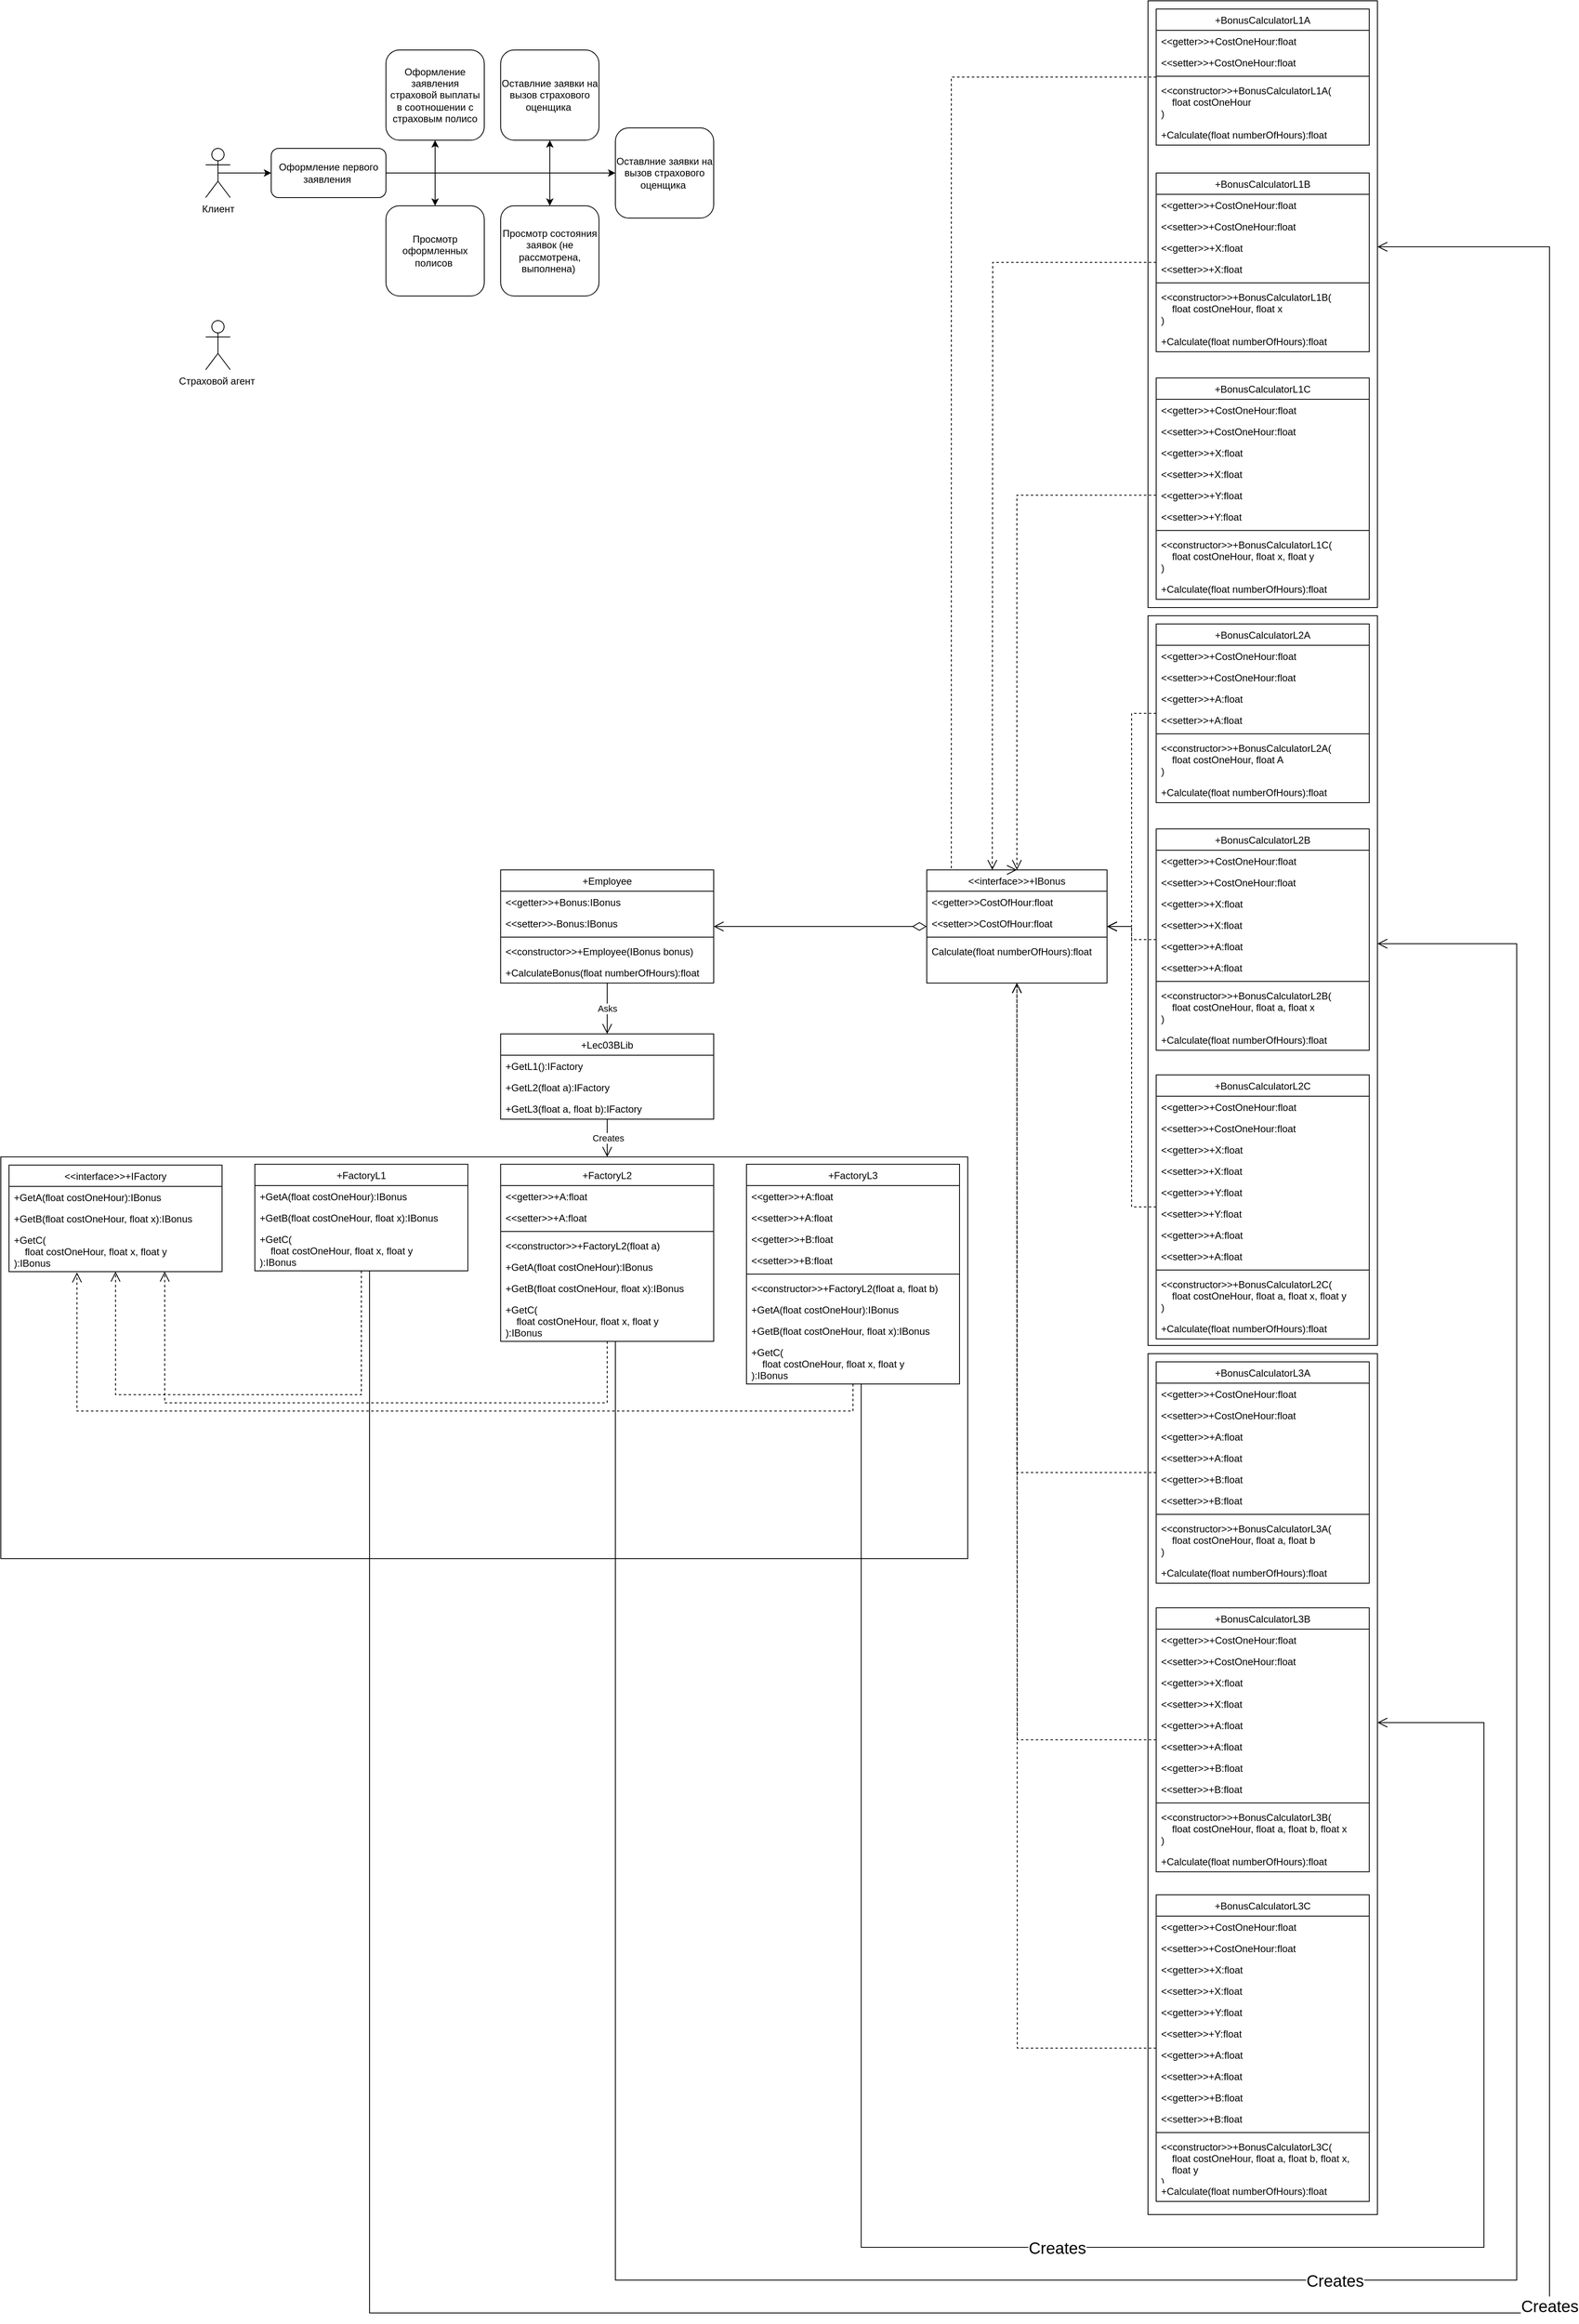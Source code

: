 <mxfile version="21.2.9" type="github">
  <diagram id="C5RBs43oDa-KdzZeNtuy" name="Page-1">
    <mxGraphModel dx="1740" dy="1747" grid="1" gridSize="10" guides="1" tooltips="1" connect="1" arrows="1" fold="1" page="1" pageScale="1" pageWidth="827" pageHeight="1169" math="0" shadow="0">
      <root>
        <mxCell id="WIyWlLk6GJQsqaUBKTNV-0" />
        <mxCell id="WIyWlLk6GJQsqaUBKTNV-1" parent="WIyWlLk6GJQsqaUBKTNV-0" />
        <mxCell id="58sUyQHdsFB_GVgr4Ro2-136" value="Asks" style="edgeStyle=orthogonalEdgeStyle;rounded=0;orthogonalLoop=1;jettySize=auto;html=1;entryX=0.5;entryY=0;entryDx=0;entryDy=0;endArrow=open;endFill=0;endSize=10;" parent="WIyWlLk6GJQsqaUBKTNV-1" source="zkfFHV4jXpPFQw0GAbJ--0" target="58sUyQHdsFB_GVgr4Ro2-128" edge="1">
          <mxGeometry relative="1" as="geometry" />
        </mxCell>
        <mxCell id="zkfFHV4jXpPFQw0GAbJ--0" value="+Employee" style="swimlane;fontStyle=0;align=center;verticalAlign=top;childLayout=stackLayout;horizontal=1;startSize=26;horizontalStack=0;resizeParent=1;resizeLast=0;collapsible=1;marginBottom=0;rounded=0;shadow=0;strokeWidth=1;" parent="WIyWlLk6GJQsqaUBKTNV-1" vertex="1">
          <mxGeometry x="-160" y="40" width="260" height="138" as="geometry">
            <mxRectangle x="230" y="140" width="160" height="26" as="alternateBounds" />
          </mxGeometry>
        </mxCell>
        <mxCell id="zkfFHV4jXpPFQw0GAbJ--1" value="&lt;&lt;getter&gt;&gt;+Bonus:IBonus" style="text;align=left;verticalAlign=top;spacingLeft=4;spacingRight=4;overflow=hidden;rotatable=0;points=[[0,0.5],[1,0.5]];portConstraint=eastwest;" parent="zkfFHV4jXpPFQw0GAbJ--0" vertex="1">
          <mxGeometry y="26" width="260" height="26" as="geometry" />
        </mxCell>
        <mxCell id="zkfFHV4jXpPFQw0GAbJ--2" value="&lt;&lt;setter&gt;&gt;-Bonus:IBonus" style="text;align=left;verticalAlign=top;spacingLeft=4;spacingRight=4;overflow=hidden;rotatable=0;points=[[0,0.5],[1,0.5]];portConstraint=eastwest;rounded=0;shadow=0;html=0;" parent="zkfFHV4jXpPFQw0GAbJ--0" vertex="1">
          <mxGeometry y="52" width="260" height="26" as="geometry" />
        </mxCell>
        <mxCell id="zkfFHV4jXpPFQw0GAbJ--4" value="" style="line;html=1;strokeWidth=1;align=left;verticalAlign=middle;spacingTop=-1;spacingLeft=3;spacingRight=3;rotatable=0;labelPosition=right;points=[];portConstraint=eastwest;" parent="zkfFHV4jXpPFQw0GAbJ--0" vertex="1">
          <mxGeometry y="78" width="260" height="8" as="geometry" />
        </mxCell>
        <mxCell id="zkfFHV4jXpPFQw0GAbJ--5" value="&lt;&lt;constructor&gt;&gt;+Employee(IBonus bonus)" style="text;align=left;verticalAlign=top;spacingLeft=4;spacingRight=4;overflow=hidden;rotatable=0;points=[[0,0.5],[1,0.5]];portConstraint=eastwest;" parent="zkfFHV4jXpPFQw0GAbJ--0" vertex="1">
          <mxGeometry y="86" width="260" height="26" as="geometry" />
        </mxCell>
        <mxCell id="58sUyQHdsFB_GVgr4Ro2-1" value="+CalculateBonus(float numberOfHours):float" style="text;align=left;verticalAlign=top;spacingLeft=4;spacingRight=4;overflow=hidden;rotatable=0;points=[[0,0.5],[1,0.5]];portConstraint=eastwest;" parent="zkfFHV4jXpPFQw0GAbJ--0" vertex="1">
          <mxGeometry y="112" width="260" height="26" as="geometry" />
        </mxCell>
        <mxCell id="58sUyQHdsFB_GVgr4Ro2-8" style="edgeStyle=orthogonalEdgeStyle;rounded=0;orthogonalLoop=1;jettySize=auto;html=1;endArrow=open;endFill=0;endSize=10;startArrow=diamondThin;startFill=0;startSize=15;" parent="WIyWlLk6GJQsqaUBKTNV-1" source="58sUyQHdsFB_GVgr4Ro2-2" target="zkfFHV4jXpPFQw0GAbJ--0" edge="1">
          <mxGeometry relative="1" as="geometry" />
        </mxCell>
        <mxCell id="58sUyQHdsFB_GVgr4Ro2-2" value="&lt;&lt;interface&gt;&gt;+IBonus" style="swimlane;fontStyle=0;align=center;verticalAlign=top;childLayout=stackLayout;horizontal=1;startSize=26;horizontalStack=0;resizeParent=1;resizeLast=0;collapsible=1;marginBottom=0;rounded=0;shadow=0;strokeWidth=1;" parent="WIyWlLk6GJQsqaUBKTNV-1" vertex="1">
          <mxGeometry x="360" y="40" width="220" height="138" as="geometry">
            <mxRectangle x="230" y="140" width="160" height="26" as="alternateBounds" />
          </mxGeometry>
        </mxCell>
        <mxCell id="58sUyQHdsFB_GVgr4Ro2-3" value="&lt;&lt;getter&gt;&gt;CostOfHour:float" style="text;align=left;verticalAlign=top;spacingLeft=4;spacingRight=4;overflow=hidden;rotatable=0;points=[[0,0.5],[1,0.5]];portConstraint=eastwest;" parent="58sUyQHdsFB_GVgr4Ro2-2" vertex="1">
          <mxGeometry y="26" width="220" height="26" as="geometry" />
        </mxCell>
        <mxCell id="58sUyQHdsFB_GVgr4Ro2-4" value="&lt;&lt;setter&gt;&gt;CostOfHour:float" style="text;align=left;verticalAlign=top;spacingLeft=4;spacingRight=4;overflow=hidden;rotatable=0;points=[[0,0.5],[1,0.5]];portConstraint=eastwest;rounded=0;shadow=0;html=0;" parent="58sUyQHdsFB_GVgr4Ro2-2" vertex="1">
          <mxGeometry y="52" width="220" height="26" as="geometry" />
        </mxCell>
        <mxCell id="58sUyQHdsFB_GVgr4Ro2-5" value="" style="line;html=1;strokeWidth=1;align=left;verticalAlign=middle;spacingTop=-1;spacingLeft=3;spacingRight=3;rotatable=0;labelPosition=right;points=[];portConstraint=eastwest;" parent="58sUyQHdsFB_GVgr4Ro2-2" vertex="1">
          <mxGeometry y="78" width="220" height="8" as="geometry" />
        </mxCell>
        <mxCell id="58sUyQHdsFB_GVgr4Ro2-7" value="Calculate(float numberOfHours):float" style="text;align=left;verticalAlign=top;spacingLeft=4;spacingRight=4;overflow=hidden;rotatable=0;points=[[0,0.5],[1,0.5]];portConstraint=eastwest;" parent="58sUyQHdsFB_GVgr4Ro2-2" vertex="1">
          <mxGeometry y="86" width="220" height="26" as="geometry" />
        </mxCell>
        <mxCell id="58sUyQHdsFB_GVgr4Ro2-9" value="+BonusCalculatorL1A" style="swimlane;fontStyle=0;align=center;verticalAlign=top;childLayout=stackLayout;horizontal=1;startSize=26;horizontalStack=0;resizeParent=1;resizeLast=0;collapsible=1;marginBottom=0;rounded=0;shadow=0;strokeWidth=1;" parent="WIyWlLk6GJQsqaUBKTNV-1" vertex="1">
          <mxGeometry x="640" y="-1010" width="260" height="166" as="geometry">
            <mxRectangle x="230" y="140" width="160" height="26" as="alternateBounds" />
          </mxGeometry>
        </mxCell>
        <mxCell id="58sUyQHdsFB_GVgr4Ro2-10" value="&lt;&lt;getter&gt;&gt;+CostOneHour:float" style="text;align=left;verticalAlign=top;spacingLeft=4;spacingRight=4;overflow=hidden;rotatable=0;points=[[0,0.5],[1,0.5]];portConstraint=eastwest;" parent="58sUyQHdsFB_GVgr4Ro2-9" vertex="1">
          <mxGeometry y="26" width="260" height="26" as="geometry" />
        </mxCell>
        <mxCell id="58sUyQHdsFB_GVgr4Ro2-11" value="&lt;&lt;setter&gt;&gt;+CostOneHour:float" style="text;align=left;verticalAlign=top;spacingLeft=4;spacingRight=4;overflow=hidden;rotatable=0;points=[[0,0.5],[1,0.5]];portConstraint=eastwest;rounded=0;shadow=0;html=0;" parent="58sUyQHdsFB_GVgr4Ro2-9" vertex="1">
          <mxGeometry y="52" width="260" height="26" as="geometry" />
        </mxCell>
        <mxCell id="58sUyQHdsFB_GVgr4Ro2-12" value="" style="line;html=1;strokeWidth=1;align=left;verticalAlign=middle;spacingTop=-1;spacingLeft=3;spacingRight=3;rotatable=0;labelPosition=right;points=[];portConstraint=eastwest;" parent="58sUyQHdsFB_GVgr4Ro2-9" vertex="1">
          <mxGeometry y="78" width="260" height="8" as="geometry" />
        </mxCell>
        <mxCell id="58sUyQHdsFB_GVgr4Ro2-13" value="&lt;&lt;constructor&gt;&gt;+BonusCalculatorL1A(&#xa;    float costOneHour&#xa;)" style="text;align=left;verticalAlign=top;spacingLeft=4;spacingRight=4;overflow=hidden;rotatable=0;points=[[0,0.5],[1,0.5]];portConstraint=eastwest;" parent="58sUyQHdsFB_GVgr4Ro2-9" vertex="1">
          <mxGeometry y="86" width="260" height="54" as="geometry" />
        </mxCell>
        <mxCell id="58sUyQHdsFB_GVgr4Ro2-14" value="+Calculate(float numberOfHours):float" style="text;align=left;verticalAlign=top;spacingLeft=4;spacingRight=4;overflow=hidden;rotatable=0;points=[[0,0.5],[1,0.5]];portConstraint=eastwest;" parent="58sUyQHdsFB_GVgr4Ro2-9" vertex="1">
          <mxGeometry y="140" width="260" height="26" as="geometry" />
        </mxCell>
        <mxCell id="58sUyQHdsFB_GVgr4Ro2-16" value="+BonusCalculatorL1B" style="swimlane;fontStyle=0;align=center;verticalAlign=top;childLayout=stackLayout;horizontal=1;startSize=26;horizontalStack=0;resizeParent=1;resizeLast=0;collapsible=1;marginBottom=0;rounded=0;shadow=0;strokeWidth=1;" parent="WIyWlLk6GJQsqaUBKTNV-1" vertex="1">
          <mxGeometry x="640" y="-810" width="260" height="218" as="geometry">
            <mxRectangle x="230" y="140" width="160" height="26" as="alternateBounds" />
          </mxGeometry>
        </mxCell>
        <mxCell id="58sUyQHdsFB_GVgr4Ro2-17" value="&lt;&lt;getter&gt;&gt;+CostOneHour:float" style="text;align=left;verticalAlign=top;spacingLeft=4;spacingRight=4;overflow=hidden;rotatable=0;points=[[0,0.5],[1,0.5]];portConstraint=eastwest;" parent="58sUyQHdsFB_GVgr4Ro2-16" vertex="1">
          <mxGeometry y="26" width="260" height="26" as="geometry" />
        </mxCell>
        <mxCell id="58sUyQHdsFB_GVgr4Ro2-18" value="&lt;&lt;setter&gt;&gt;+CostOneHour:float" style="text;align=left;verticalAlign=top;spacingLeft=4;spacingRight=4;overflow=hidden;rotatable=0;points=[[0,0.5],[1,0.5]];portConstraint=eastwest;rounded=0;shadow=0;html=0;" parent="58sUyQHdsFB_GVgr4Ro2-16" vertex="1">
          <mxGeometry y="52" width="260" height="26" as="geometry" />
        </mxCell>
        <mxCell id="58sUyQHdsFB_GVgr4Ro2-23" value="&lt;&lt;getter&gt;&gt;+X:float" style="text;align=left;verticalAlign=top;spacingLeft=4;spacingRight=4;overflow=hidden;rotatable=0;points=[[0,0.5],[1,0.5]];portConstraint=eastwest;" parent="58sUyQHdsFB_GVgr4Ro2-16" vertex="1">
          <mxGeometry y="78" width="260" height="26" as="geometry" />
        </mxCell>
        <mxCell id="58sUyQHdsFB_GVgr4Ro2-24" value="&lt;&lt;setter&gt;&gt;+X:float" style="text;align=left;verticalAlign=top;spacingLeft=4;spacingRight=4;overflow=hidden;rotatable=0;points=[[0,0.5],[1,0.5]];portConstraint=eastwest;rounded=0;shadow=0;html=0;" parent="58sUyQHdsFB_GVgr4Ro2-16" vertex="1">
          <mxGeometry y="104" width="260" height="26" as="geometry" />
        </mxCell>
        <mxCell id="58sUyQHdsFB_GVgr4Ro2-19" value="" style="line;html=1;strokeWidth=1;align=left;verticalAlign=middle;spacingTop=-1;spacingLeft=3;spacingRight=3;rotatable=0;labelPosition=right;points=[];portConstraint=eastwest;" parent="58sUyQHdsFB_GVgr4Ro2-16" vertex="1">
          <mxGeometry y="130" width="260" height="8" as="geometry" />
        </mxCell>
        <mxCell id="58sUyQHdsFB_GVgr4Ro2-20" value="&lt;&lt;constructor&gt;&gt;+BonusCalculatorL1B(&#xa;    float costOneHour, float x&#xa;)" style="text;align=left;verticalAlign=top;spacingLeft=4;spacingRight=4;overflow=hidden;rotatable=0;points=[[0,0.5],[1,0.5]];portConstraint=eastwest;" parent="58sUyQHdsFB_GVgr4Ro2-16" vertex="1">
          <mxGeometry y="138" width="260" height="54" as="geometry" />
        </mxCell>
        <mxCell id="58sUyQHdsFB_GVgr4Ro2-21" value="+Calculate(float numberOfHours):float" style="text;align=left;verticalAlign=top;spacingLeft=4;spacingRight=4;overflow=hidden;rotatable=0;points=[[0,0.5],[1,0.5]];portConstraint=eastwest;" parent="58sUyQHdsFB_GVgr4Ro2-16" vertex="1">
          <mxGeometry y="192" width="260" height="26" as="geometry" />
        </mxCell>
        <mxCell id="58sUyQHdsFB_GVgr4Ro2-28" value="+BonusCalculatorL1C" style="swimlane;fontStyle=0;align=center;verticalAlign=top;childLayout=stackLayout;horizontal=1;startSize=26;horizontalStack=0;resizeParent=1;resizeLast=0;collapsible=1;marginBottom=0;rounded=0;shadow=0;strokeWidth=1;" parent="WIyWlLk6GJQsqaUBKTNV-1" vertex="1">
          <mxGeometry x="640" y="-560" width="260" height="270" as="geometry">
            <mxRectangle x="230" y="140" width="160" height="26" as="alternateBounds" />
          </mxGeometry>
        </mxCell>
        <mxCell id="58sUyQHdsFB_GVgr4Ro2-29" value="&lt;&lt;getter&gt;&gt;+CostOneHour:float" style="text;align=left;verticalAlign=top;spacingLeft=4;spacingRight=4;overflow=hidden;rotatable=0;points=[[0,0.5],[1,0.5]];portConstraint=eastwest;" parent="58sUyQHdsFB_GVgr4Ro2-28" vertex="1">
          <mxGeometry y="26" width="260" height="26" as="geometry" />
        </mxCell>
        <mxCell id="58sUyQHdsFB_GVgr4Ro2-30" value="&lt;&lt;setter&gt;&gt;+CostOneHour:float" style="text;align=left;verticalAlign=top;spacingLeft=4;spacingRight=4;overflow=hidden;rotatable=0;points=[[0,0.5],[1,0.5]];portConstraint=eastwest;rounded=0;shadow=0;html=0;" parent="58sUyQHdsFB_GVgr4Ro2-28" vertex="1">
          <mxGeometry y="52" width="260" height="26" as="geometry" />
        </mxCell>
        <mxCell id="58sUyQHdsFB_GVgr4Ro2-31" value="&lt;&lt;getter&gt;&gt;+X:float" style="text;align=left;verticalAlign=top;spacingLeft=4;spacingRight=4;overflow=hidden;rotatable=0;points=[[0,0.5],[1,0.5]];portConstraint=eastwest;" parent="58sUyQHdsFB_GVgr4Ro2-28" vertex="1">
          <mxGeometry y="78" width="260" height="26" as="geometry" />
        </mxCell>
        <mxCell id="58sUyQHdsFB_GVgr4Ro2-37" value="&lt;&lt;setter&gt;&gt;+X:float" style="text;align=left;verticalAlign=top;spacingLeft=4;spacingRight=4;overflow=hidden;rotatable=0;points=[[0,0.5],[1,0.5]];portConstraint=eastwest;rounded=0;shadow=0;html=0;" parent="58sUyQHdsFB_GVgr4Ro2-28" vertex="1">
          <mxGeometry y="104" width="260" height="26" as="geometry" />
        </mxCell>
        <mxCell id="58sUyQHdsFB_GVgr4Ro2-36" value="&lt;&lt;getter&gt;&gt;+Y:float" style="text;align=left;verticalAlign=top;spacingLeft=4;spacingRight=4;overflow=hidden;rotatable=0;points=[[0,0.5],[1,0.5]];portConstraint=eastwest;" parent="58sUyQHdsFB_GVgr4Ro2-28" vertex="1">
          <mxGeometry y="130" width="260" height="26" as="geometry" />
        </mxCell>
        <mxCell id="58sUyQHdsFB_GVgr4Ro2-32" value="&lt;&lt;setter&gt;&gt;+Y:float" style="text;align=left;verticalAlign=top;spacingLeft=4;spacingRight=4;overflow=hidden;rotatable=0;points=[[0,0.5],[1,0.5]];portConstraint=eastwest;rounded=0;shadow=0;html=0;" parent="58sUyQHdsFB_GVgr4Ro2-28" vertex="1">
          <mxGeometry y="156" width="260" height="26" as="geometry" />
        </mxCell>
        <mxCell id="58sUyQHdsFB_GVgr4Ro2-33" value="" style="line;html=1;strokeWidth=1;align=left;verticalAlign=middle;spacingTop=-1;spacingLeft=3;spacingRight=3;rotatable=0;labelPosition=right;points=[];portConstraint=eastwest;" parent="58sUyQHdsFB_GVgr4Ro2-28" vertex="1">
          <mxGeometry y="182" width="260" height="8" as="geometry" />
        </mxCell>
        <mxCell id="58sUyQHdsFB_GVgr4Ro2-34" value="&lt;&lt;constructor&gt;&gt;+BonusCalculatorL1C(&#xa;    float costOneHour, float x, float y&#xa;)" style="text;align=left;verticalAlign=top;spacingLeft=4;spacingRight=4;overflow=hidden;rotatable=0;points=[[0,0.5],[1,0.5]];portConstraint=eastwest;" parent="58sUyQHdsFB_GVgr4Ro2-28" vertex="1">
          <mxGeometry y="190" width="260" height="54" as="geometry" />
        </mxCell>
        <mxCell id="58sUyQHdsFB_GVgr4Ro2-35" value="+Calculate(float numberOfHours):float" style="text;align=left;verticalAlign=top;spacingLeft=4;spacingRight=4;overflow=hidden;rotatable=0;points=[[0,0.5],[1,0.5]];portConstraint=eastwest;" parent="58sUyQHdsFB_GVgr4Ro2-28" vertex="1">
          <mxGeometry y="244" width="260" height="26" as="geometry" />
        </mxCell>
        <mxCell id="58sUyQHdsFB_GVgr4Ro2-119" style="edgeStyle=orthogonalEdgeStyle;rounded=0;orthogonalLoop=1;jettySize=auto;html=1;endSize=10;endArrow=open;endFill=0;dashed=1;" parent="WIyWlLk6GJQsqaUBKTNV-1" source="58sUyQHdsFB_GVgr4Ro2-45" target="58sUyQHdsFB_GVgr4Ro2-2" edge="1">
          <mxGeometry relative="1" as="geometry">
            <Array as="points">
              <mxPoint x="610" y="-151" />
              <mxPoint x="610" y="109" />
            </Array>
          </mxGeometry>
        </mxCell>
        <mxCell id="58sUyQHdsFB_GVgr4Ro2-45" value="+BonusCalculatorL2A" style="swimlane;fontStyle=0;align=center;verticalAlign=top;childLayout=stackLayout;horizontal=1;startSize=26;horizontalStack=0;resizeParent=1;resizeLast=0;collapsible=1;marginBottom=0;rounded=0;shadow=0;strokeWidth=1;" parent="WIyWlLk6GJQsqaUBKTNV-1" vertex="1">
          <mxGeometry x="640" y="-260" width="260" height="218" as="geometry">
            <mxRectangle x="230" y="140" width="160" height="26" as="alternateBounds" />
          </mxGeometry>
        </mxCell>
        <mxCell id="58sUyQHdsFB_GVgr4Ro2-46" value="&lt;&lt;getter&gt;&gt;+CostOneHour:float" style="text;align=left;verticalAlign=top;spacingLeft=4;spacingRight=4;overflow=hidden;rotatable=0;points=[[0,0.5],[1,0.5]];portConstraint=eastwest;" parent="58sUyQHdsFB_GVgr4Ro2-45" vertex="1">
          <mxGeometry y="26" width="260" height="26" as="geometry" />
        </mxCell>
        <mxCell id="58sUyQHdsFB_GVgr4Ro2-47" value="&lt;&lt;setter&gt;&gt;+CostOneHour:float" style="text;align=left;verticalAlign=top;spacingLeft=4;spacingRight=4;overflow=hidden;rotatable=0;points=[[0,0.5],[1,0.5]];portConstraint=eastwest;rounded=0;shadow=0;html=0;" parent="58sUyQHdsFB_GVgr4Ro2-45" vertex="1">
          <mxGeometry y="52" width="260" height="26" as="geometry" />
        </mxCell>
        <mxCell id="58sUyQHdsFB_GVgr4Ro2-48" value="&lt;&lt;getter&gt;&gt;+A:float" style="text;align=left;verticalAlign=top;spacingLeft=4;spacingRight=4;overflow=hidden;rotatable=0;points=[[0,0.5],[1,0.5]];portConstraint=eastwest;" parent="58sUyQHdsFB_GVgr4Ro2-45" vertex="1">
          <mxGeometry y="78" width="260" height="26" as="geometry" />
        </mxCell>
        <mxCell id="58sUyQHdsFB_GVgr4Ro2-49" value="&lt;&lt;setter&gt;&gt;+A:float" style="text;align=left;verticalAlign=top;spacingLeft=4;spacingRight=4;overflow=hidden;rotatable=0;points=[[0,0.5],[1,0.5]];portConstraint=eastwest;rounded=0;shadow=0;html=0;" parent="58sUyQHdsFB_GVgr4Ro2-45" vertex="1">
          <mxGeometry y="104" width="260" height="26" as="geometry" />
        </mxCell>
        <mxCell id="58sUyQHdsFB_GVgr4Ro2-50" value="" style="line;html=1;strokeWidth=1;align=left;verticalAlign=middle;spacingTop=-1;spacingLeft=3;spacingRight=3;rotatable=0;labelPosition=right;points=[];portConstraint=eastwest;" parent="58sUyQHdsFB_GVgr4Ro2-45" vertex="1">
          <mxGeometry y="130" width="260" height="8" as="geometry" />
        </mxCell>
        <mxCell id="58sUyQHdsFB_GVgr4Ro2-51" value="&lt;&lt;constructor&gt;&gt;+BonusCalculatorL2A(&#xa;    float costOneHour, float A&#xa;)" style="text;align=left;verticalAlign=top;spacingLeft=4;spacingRight=4;overflow=hidden;rotatable=0;points=[[0,0.5],[1,0.5]];portConstraint=eastwest;" parent="58sUyQHdsFB_GVgr4Ro2-45" vertex="1">
          <mxGeometry y="138" width="260" height="54" as="geometry" />
        </mxCell>
        <mxCell id="58sUyQHdsFB_GVgr4Ro2-52" value="+Calculate(float numberOfHours):float" style="text;align=left;verticalAlign=top;spacingLeft=4;spacingRight=4;overflow=hidden;rotatable=0;points=[[0,0.5],[1,0.5]];portConstraint=eastwest;" parent="58sUyQHdsFB_GVgr4Ro2-45" vertex="1">
          <mxGeometry y="192" width="260" height="26" as="geometry" />
        </mxCell>
        <mxCell id="58sUyQHdsFB_GVgr4Ro2-116" style="edgeStyle=orthogonalEdgeStyle;rounded=0;orthogonalLoop=1;jettySize=auto;html=1;endArrow=open;endFill=0;dashed=1;endSize=10;" parent="WIyWlLk6GJQsqaUBKTNV-1" source="58sUyQHdsFB_GVgr4Ro2-55" target="58sUyQHdsFB_GVgr4Ro2-2" edge="1">
          <mxGeometry relative="1" as="geometry" />
        </mxCell>
        <mxCell id="58sUyQHdsFB_GVgr4Ro2-55" value="+BonusCalculatorL2B" style="swimlane;fontStyle=0;align=center;verticalAlign=top;childLayout=stackLayout;horizontal=1;startSize=26;horizontalStack=0;resizeParent=1;resizeLast=0;collapsible=1;marginBottom=0;rounded=0;shadow=0;strokeWidth=1;" parent="WIyWlLk6GJQsqaUBKTNV-1" vertex="1">
          <mxGeometry x="640" y="-10" width="260" height="270" as="geometry">
            <mxRectangle x="230" y="140" width="160" height="26" as="alternateBounds" />
          </mxGeometry>
        </mxCell>
        <mxCell id="58sUyQHdsFB_GVgr4Ro2-56" value="&lt;&lt;getter&gt;&gt;+CostOneHour:float" style="text;align=left;verticalAlign=top;spacingLeft=4;spacingRight=4;overflow=hidden;rotatable=0;points=[[0,0.5],[1,0.5]];portConstraint=eastwest;" parent="58sUyQHdsFB_GVgr4Ro2-55" vertex="1">
          <mxGeometry y="26" width="260" height="26" as="geometry" />
        </mxCell>
        <mxCell id="58sUyQHdsFB_GVgr4Ro2-57" value="&lt;&lt;setter&gt;&gt;+CostOneHour:float" style="text;align=left;verticalAlign=top;spacingLeft=4;spacingRight=4;overflow=hidden;rotatable=0;points=[[0,0.5],[1,0.5]];portConstraint=eastwest;rounded=0;shadow=0;html=0;" parent="58sUyQHdsFB_GVgr4Ro2-55" vertex="1">
          <mxGeometry y="52" width="260" height="26" as="geometry" />
        </mxCell>
        <mxCell id="58sUyQHdsFB_GVgr4Ro2-58" value="&lt;&lt;getter&gt;&gt;+X:float" style="text;align=left;verticalAlign=top;spacingLeft=4;spacingRight=4;overflow=hidden;rotatable=0;points=[[0,0.5],[1,0.5]];portConstraint=eastwest;" parent="58sUyQHdsFB_GVgr4Ro2-55" vertex="1">
          <mxGeometry y="78" width="260" height="26" as="geometry" />
        </mxCell>
        <mxCell id="58sUyQHdsFB_GVgr4Ro2-59" value="&lt;&lt;setter&gt;&gt;+X:float" style="text;align=left;verticalAlign=top;spacingLeft=4;spacingRight=4;overflow=hidden;rotatable=0;points=[[0,0.5],[1,0.5]];portConstraint=eastwest;rounded=0;shadow=0;html=0;" parent="58sUyQHdsFB_GVgr4Ro2-55" vertex="1">
          <mxGeometry y="104" width="260" height="26" as="geometry" />
        </mxCell>
        <mxCell id="58sUyQHdsFB_GVgr4Ro2-60" value="&lt;&lt;getter&gt;&gt;+A:float" style="text;align=left;verticalAlign=top;spacingLeft=4;spacingRight=4;overflow=hidden;rotatable=0;points=[[0,0.5],[1,0.5]];portConstraint=eastwest;" parent="58sUyQHdsFB_GVgr4Ro2-55" vertex="1">
          <mxGeometry y="130" width="260" height="26" as="geometry" />
        </mxCell>
        <mxCell id="58sUyQHdsFB_GVgr4Ro2-61" value="&lt;&lt;setter&gt;&gt;+A:float" style="text;align=left;verticalAlign=top;spacingLeft=4;spacingRight=4;overflow=hidden;rotatable=0;points=[[0,0.5],[1,0.5]];portConstraint=eastwest;rounded=0;shadow=0;html=0;" parent="58sUyQHdsFB_GVgr4Ro2-55" vertex="1">
          <mxGeometry y="156" width="260" height="26" as="geometry" />
        </mxCell>
        <mxCell id="58sUyQHdsFB_GVgr4Ro2-62" value="" style="line;html=1;strokeWidth=1;align=left;verticalAlign=middle;spacingTop=-1;spacingLeft=3;spacingRight=3;rotatable=0;labelPosition=right;points=[];portConstraint=eastwest;" parent="58sUyQHdsFB_GVgr4Ro2-55" vertex="1">
          <mxGeometry y="182" width="260" height="8" as="geometry" />
        </mxCell>
        <mxCell id="58sUyQHdsFB_GVgr4Ro2-63" value="&lt;&lt;constructor&gt;&gt;+BonusCalculatorL2B(&#xa;    float costOneHour, float a, float x&#xa;)" style="text;align=left;verticalAlign=top;spacingLeft=4;spacingRight=4;overflow=hidden;rotatable=0;points=[[0,0.5],[1,0.5]];portConstraint=eastwest;" parent="58sUyQHdsFB_GVgr4Ro2-55" vertex="1">
          <mxGeometry y="190" width="260" height="54" as="geometry" />
        </mxCell>
        <mxCell id="58sUyQHdsFB_GVgr4Ro2-64" value="+Calculate(float numberOfHours):float" style="text;align=left;verticalAlign=top;spacingLeft=4;spacingRight=4;overflow=hidden;rotatable=0;points=[[0,0.5],[1,0.5]];portConstraint=eastwest;" parent="58sUyQHdsFB_GVgr4Ro2-55" vertex="1">
          <mxGeometry y="244" width="260" height="26" as="geometry" />
        </mxCell>
        <mxCell id="58sUyQHdsFB_GVgr4Ro2-118" style="edgeStyle=orthogonalEdgeStyle;rounded=0;orthogonalLoop=1;jettySize=auto;html=1;endArrow=open;endFill=0;endSize=10;dashed=1;" parent="WIyWlLk6GJQsqaUBKTNV-1" source="58sUyQHdsFB_GVgr4Ro2-67" target="58sUyQHdsFB_GVgr4Ro2-2" edge="1">
          <mxGeometry relative="1" as="geometry">
            <Array as="points">
              <mxPoint x="610" y="451" />
              <mxPoint x="610" y="109" />
            </Array>
          </mxGeometry>
        </mxCell>
        <mxCell id="58sUyQHdsFB_GVgr4Ro2-67" value="+BonusCalculatorL2C" style="swimlane;fontStyle=0;align=center;verticalAlign=top;childLayout=stackLayout;horizontal=1;startSize=26;horizontalStack=0;resizeParent=1;resizeLast=0;collapsible=1;marginBottom=0;rounded=0;shadow=0;strokeWidth=1;" parent="WIyWlLk6GJQsqaUBKTNV-1" vertex="1">
          <mxGeometry x="640" y="290" width="260" height="322" as="geometry">
            <mxRectangle x="230" y="140" width="160" height="26" as="alternateBounds" />
          </mxGeometry>
        </mxCell>
        <mxCell id="58sUyQHdsFB_GVgr4Ro2-68" value="&lt;&lt;getter&gt;&gt;+CostOneHour:float" style="text;align=left;verticalAlign=top;spacingLeft=4;spacingRight=4;overflow=hidden;rotatable=0;points=[[0,0.5],[1,0.5]];portConstraint=eastwest;" parent="58sUyQHdsFB_GVgr4Ro2-67" vertex="1">
          <mxGeometry y="26" width="260" height="26" as="geometry" />
        </mxCell>
        <mxCell id="58sUyQHdsFB_GVgr4Ro2-69" value="&lt;&lt;setter&gt;&gt;+CostOneHour:float" style="text;align=left;verticalAlign=top;spacingLeft=4;spacingRight=4;overflow=hidden;rotatable=0;points=[[0,0.5],[1,0.5]];portConstraint=eastwest;rounded=0;shadow=0;html=0;" parent="58sUyQHdsFB_GVgr4Ro2-67" vertex="1">
          <mxGeometry y="52" width="260" height="26" as="geometry" />
        </mxCell>
        <mxCell id="58sUyQHdsFB_GVgr4Ro2-70" value="&lt;&lt;getter&gt;&gt;+X:float" style="text;align=left;verticalAlign=top;spacingLeft=4;spacingRight=4;overflow=hidden;rotatable=0;points=[[0,0.5],[1,0.5]];portConstraint=eastwest;" parent="58sUyQHdsFB_GVgr4Ro2-67" vertex="1">
          <mxGeometry y="78" width="260" height="26" as="geometry" />
        </mxCell>
        <mxCell id="58sUyQHdsFB_GVgr4Ro2-71" value="&lt;&lt;setter&gt;&gt;+X:float" style="text;align=left;verticalAlign=top;spacingLeft=4;spacingRight=4;overflow=hidden;rotatable=0;points=[[0,0.5],[1,0.5]];portConstraint=eastwest;rounded=0;shadow=0;html=0;" parent="58sUyQHdsFB_GVgr4Ro2-67" vertex="1">
          <mxGeometry y="104" width="260" height="26" as="geometry" />
        </mxCell>
        <mxCell id="58sUyQHdsFB_GVgr4Ro2-77" value="&lt;&lt;getter&gt;&gt;+Y:float" style="text;align=left;verticalAlign=top;spacingLeft=4;spacingRight=4;overflow=hidden;rotatable=0;points=[[0,0.5],[1,0.5]];portConstraint=eastwest;" parent="58sUyQHdsFB_GVgr4Ro2-67" vertex="1">
          <mxGeometry y="130" width="260" height="26" as="geometry" />
        </mxCell>
        <mxCell id="58sUyQHdsFB_GVgr4Ro2-78" value="&lt;&lt;setter&gt;&gt;+Y:float" style="text;align=left;verticalAlign=top;spacingLeft=4;spacingRight=4;overflow=hidden;rotatable=0;points=[[0,0.5],[1,0.5]];portConstraint=eastwest;rounded=0;shadow=0;html=0;" parent="58sUyQHdsFB_GVgr4Ro2-67" vertex="1">
          <mxGeometry y="156" width="260" height="26" as="geometry" />
        </mxCell>
        <mxCell id="58sUyQHdsFB_GVgr4Ro2-72" value="&lt;&lt;getter&gt;&gt;+A:float" style="text;align=left;verticalAlign=top;spacingLeft=4;spacingRight=4;overflow=hidden;rotatable=0;points=[[0,0.5],[1,0.5]];portConstraint=eastwest;" parent="58sUyQHdsFB_GVgr4Ro2-67" vertex="1">
          <mxGeometry y="182" width="260" height="26" as="geometry" />
        </mxCell>
        <mxCell id="58sUyQHdsFB_GVgr4Ro2-73" value="&lt;&lt;setter&gt;&gt;+A:float" style="text;align=left;verticalAlign=top;spacingLeft=4;spacingRight=4;overflow=hidden;rotatable=0;points=[[0,0.5],[1,0.5]];portConstraint=eastwest;rounded=0;shadow=0;html=0;" parent="58sUyQHdsFB_GVgr4Ro2-67" vertex="1">
          <mxGeometry y="208" width="260" height="26" as="geometry" />
        </mxCell>
        <mxCell id="58sUyQHdsFB_GVgr4Ro2-74" value="" style="line;html=1;strokeWidth=1;align=left;verticalAlign=middle;spacingTop=-1;spacingLeft=3;spacingRight=3;rotatable=0;labelPosition=right;points=[];portConstraint=eastwest;" parent="58sUyQHdsFB_GVgr4Ro2-67" vertex="1">
          <mxGeometry y="234" width="260" height="8" as="geometry" />
        </mxCell>
        <mxCell id="58sUyQHdsFB_GVgr4Ro2-75" value="&lt;&lt;constructor&gt;&gt;+BonusCalculatorL2C(&#xa;    float costOneHour, float a, float x, float y&#xa;)" style="text;align=left;verticalAlign=top;spacingLeft=4;spacingRight=4;overflow=hidden;rotatable=0;points=[[0,0.5],[1,0.5]];portConstraint=eastwest;" parent="58sUyQHdsFB_GVgr4Ro2-67" vertex="1">
          <mxGeometry y="242" width="260" height="54" as="geometry" />
        </mxCell>
        <mxCell id="58sUyQHdsFB_GVgr4Ro2-76" value="+Calculate(float numberOfHours):float" style="text;align=left;verticalAlign=top;spacingLeft=4;spacingRight=4;overflow=hidden;rotatable=0;points=[[0,0.5],[1,0.5]];portConstraint=eastwest;" parent="58sUyQHdsFB_GVgr4Ro2-67" vertex="1">
          <mxGeometry y="296" width="260" height="26" as="geometry" />
        </mxCell>
        <mxCell id="58sUyQHdsFB_GVgr4Ro2-125" style="edgeStyle=orthogonalEdgeStyle;rounded=0;orthogonalLoop=1;jettySize=auto;html=1;entryX=0.5;entryY=1;entryDx=0;entryDy=0;endSize=10;dashed=1;endArrow=open;endFill=0;" parent="WIyWlLk6GJQsqaUBKTNV-1" source="58sUyQHdsFB_GVgr4Ro2-79" target="58sUyQHdsFB_GVgr4Ro2-2" edge="1">
          <mxGeometry relative="1" as="geometry" />
        </mxCell>
        <mxCell id="58sUyQHdsFB_GVgr4Ro2-79" value="+BonusCalculatorL3A" style="swimlane;fontStyle=0;align=center;verticalAlign=top;childLayout=stackLayout;horizontal=1;startSize=26;horizontalStack=0;resizeParent=1;resizeLast=0;collapsible=1;marginBottom=0;rounded=0;shadow=0;strokeWidth=1;" parent="WIyWlLk6GJQsqaUBKTNV-1" vertex="1">
          <mxGeometry x="640" y="640" width="260" height="270" as="geometry">
            <mxRectangle x="230" y="140" width="160" height="26" as="alternateBounds" />
          </mxGeometry>
        </mxCell>
        <mxCell id="58sUyQHdsFB_GVgr4Ro2-80" value="&lt;&lt;getter&gt;&gt;+CostOneHour:float" style="text;align=left;verticalAlign=top;spacingLeft=4;spacingRight=4;overflow=hidden;rotatable=0;points=[[0,0.5],[1,0.5]];portConstraint=eastwest;" parent="58sUyQHdsFB_GVgr4Ro2-79" vertex="1">
          <mxGeometry y="26" width="260" height="26" as="geometry" />
        </mxCell>
        <mxCell id="58sUyQHdsFB_GVgr4Ro2-81" value="&lt;&lt;setter&gt;&gt;+CostOneHour:float" style="text;align=left;verticalAlign=top;spacingLeft=4;spacingRight=4;overflow=hidden;rotatable=0;points=[[0,0.5],[1,0.5]];portConstraint=eastwest;rounded=0;shadow=0;html=0;" parent="58sUyQHdsFB_GVgr4Ro2-79" vertex="1">
          <mxGeometry y="52" width="260" height="26" as="geometry" />
        </mxCell>
        <mxCell id="58sUyQHdsFB_GVgr4Ro2-82" value="&lt;&lt;getter&gt;&gt;+A:float" style="text;align=left;verticalAlign=top;spacingLeft=4;spacingRight=4;overflow=hidden;rotatable=0;points=[[0,0.5],[1,0.5]];portConstraint=eastwest;" parent="58sUyQHdsFB_GVgr4Ro2-79" vertex="1">
          <mxGeometry y="78" width="260" height="26" as="geometry" />
        </mxCell>
        <mxCell id="58sUyQHdsFB_GVgr4Ro2-83" value="&lt;&lt;setter&gt;&gt;+A:float" style="text;align=left;verticalAlign=top;spacingLeft=4;spacingRight=4;overflow=hidden;rotatable=0;points=[[0,0.5],[1,0.5]];portConstraint=eastwest;rounded=0;shadow=0;html=0;" parent="58sUyQHdsFB_GVgr4Ro2-79" vertex="1">
          <mxGeometry y="104" width="260" height="26" as="geometry" />
        </mxCell>
        <mxCell id="58sUyQHdsFB_GVgr4Ro2-84" value="&lt;&lt;getter&gt;&gt;+B:float" style="text;align=left;verticalAlign=top;spacingLeft=4;spacingRight=4;overflow=hidden;rotatable=0;points=[[0,0.5],[1,0.5]];portConstraint=eastwest;" parent="58sUyQHdsFB_GVgr4Ro2-79" vertex="1">
          <mxGeometry y="130" width="260" height="26" as="geometry" />
        </mxCell>
        <mxCell id="58sUyQHdsFB_GVgr4Ro2-85" value="&lt;&lt;setter&gt;&gt;+B:float" style="text;align=left;verticalAlign=top;spacingLeft=4;spacingRight=4;overflow=hidden;rotatable=0;points=[[0,0.5],[1,0.5]];portConstraint=eastwest;rounded=0;shadow=0;html=0;" parent="58sUyQHdsFB_GVgr4Ro2-79" vertex="1">
          <mxGeometry y="156" width="260" height="26" as="geometry" />
        </mxCell>
        <mxCell id="58sUyQHdsFB_GVgr4Ro2-86" value="" style="line;html=1;strokeWidth=1;align=left;verticalAlign=middle;spacingTop=-1;spacingLeft=3;spacingRight=3;rotatable=0;labelPosition=right;points=[];portConstraint=eastwest;" parent="58sUyQHdsFB_GVgr4Ro2-79" vertex="1">
          <mxGeometry y="182" width="260" height="8" as="geometry" />
        </mxCell>
        <mxCell id="58sUyQHdsFB_GVgr4Ro2-87" value="&lt;&lt;constructor&gt;&gt;+BonusCalculatorL3A(&#xa;    float costOneHour, float a, float b&#xa;)" style="text;align=left;verticalAlign=top;spacingLeft=4;spacingRight=4;overflow=hidden;rotatable=0;points=[[0,0.5],[1,0.5]];portConstraint=eastwest;" parent="58sUyQHdsFB_GVgr4Ro2-79" vertex="1">
          <mxGeometry y="190" width="260" height="54" as="geometry" />
        </mxCell>
        <mxCell id="58sUyQHdsFB_GVgr4Ro2-88" value="+Calculate(float numberOfHours):float" style="text;align=left;verticalAlign=top;spacingLeft=4;spacingRight=4;overflow=hidden;rotatable=0;points=[[0,0.5],[1,0.5]];portConstraint=eastwest;" parent="58sUyQHdsFB_GVgr4Ro2-79" vertex="1">
          <mxGeometry y="244" width="260" height="26" as="geometry" />
        </mxCell>
        <mxCell id="58sUyQHdsFB_GVgr4Ro2-89" value="+BonusCalculatorL3B" style="swimlane;fontStyle=0;align=center;verticalAlign=top;childLayout=stackLayout;horizontal=1;startSize=26;horizontalStack=0;resizeParent=1;resizeLast=0;collapsible=1;marginBottom=0;rounded=0;shadow=0;strokeWidth=1;" parent="WIyWlLk6GJQsqaUBKTNV-1" vertex="1">
          <mxGeometry x="640" y="940" width="260" height="322" as="geometry">
            <mxRectangle x="230" y="140" width="160" height="26" as="alternateBounds" />
          </mxGeometry>
        </mxCell>
        <mxCell id="58sUyQHdsFB_GVgr4Ro2-90" value="&lt;&lt;getter&gt;&gt;+CostOneHour:float" style="text;align=left;verticalAlign=top;spacingLeft=4;spacingRight=4;overflow=hidden;rotatable=0;points=[[0,0.5],[1,0.5]];portConstraint=eastwest;" parent="58sUyQHdsFB_GVgr4Ro2-89" vertex="1">
          <mxGeometry y="26" width="260" height="26" as="geometry" />
        </mxCell>
        <mxCell id="58sUyQHdsFB_GVgr4Ro2-91" value="&lt;&lt;setter&gt;&gt;+CostOneHour:float" style="text;align=left;verticalAlign=top;spacingLeft=4;spacingRight=4;overflow=hidden;rotatable=0;points=[[0,0.5],[1,0.5]];portConstraint=eastwest;rounded=0;shadow=0;html=0;" parent="58sUyQHdsFB_GVgr4Ro2-89" vertex="1">
          <mxGeometry y="52" width="260" height="26" as="geometry" />
        </mxCell>
        <mxCell id="58sUyQHdsFB_GVgr4Ro2-92" value="&lt;&lt;getter&gt;&gt;+X:float" style="text;align=left;verticalAlign=top;spacingLeft=4;spacingRight=4;overflow=hidden;rotatable=0;points=[[0,0.5],[1,0.5]];portConstraint=eastwest;" parent="58sUyQHdsFB_GVgr4Ro2-89" vertex="1">
          <mxGeometry y="78" width="260" height="26" as="geometry" />
        </mxCell>
        <mxCell id="58sUyQHdsFB_GVgr4Ro2-93" value="&lt;&lt;setter&gt;&gt;+X:float" style="text;align=left;verticalAlign=top;spacingLeft=4;spacingRight=4;overflow=hidden;rotatable=0;points=[[0,0.5],[1,0.5]];portConstraint=eastwest;rounded=0;shadow=0;html=0;" parent="58sUyQHdsFB_GVgr4Ro2-89" vertex="1">
          <mxGeometry y="104" width="260" height="26" as="geometry" />
        </mxCell>
        <mxCell id="58sUyQHdsFB_GVgr4Ro2-94" value="&lt;&lt;getter&gt;&gt;+A:float" style="text;align=left;verticalAlign=top;spacingLeft=4;spacingRight=4;overflow=hidden;rotatable=0;points=[[0,0.5],[1,0.5]];portConstraint=eastwest;" parent="58sUyQHdsFB_GVgr4Ro2-89" vertex="1">
          <mxGeometry y="130" width="260" height="26" as="geometry" />
        </mxCell>
        <mxCell id="58sUyQHdsFB_GVgr4Ro2-95" value="&lt;&lt;setter&gt;&gt;+A:float" style="text;align=left;verticalAlign=top;spacingLeft=4;spacingRight=4;overflow=hidden;rotatable=0;points=[[0,0.5],[1,0.5]];portConstraint=eastwest;rounded=0;shadow=0;html=0;" parent="58sUyQHdsFB_GVgr4Ro2-89" vertex="1">
          <mxGeometry y="156" width="260" height="26" as="geometry" />
        </mxCell>
        <mxCell id="58sUyQHdsFB_GVgr4Ro2-96" value="&lt;&lt;getter&gt;&gt;+B:float" style="text;align=left;verticalAlign=top;spacingLeft=4;spacingRight=4;overflow=hidden;rotatable=0;points=[[0,0.5],[1,0.5]];portConstraint=eastwest;" parent="58sUyQHdsFB_GVgr4Ro2-89" vertex="1">
          <mxGeometry y="182" width="260" height="26" as="geometry" />
        </mxCell>
        <mxCell id="58sUyQHdsFB_GVgr4Ro2-97" value="&lt;&lt;setter&gt;&gt;+B:float" style="text;align=left;verticalAlign=top;spacingLeft=4;spacingRight=4;overflow=hidden;rotatable=0;points=[[0,0.5],[1,0.5]];portConstraint=eastwest;rounded=0;shadow=0;html=0;" parent="58sUyQHdsFB_GVgr4Ro2-89" vertex="1">
          <mxGeometry y="208" width="260" height="26" as="geometry" />
        </mxCell>
        <mxCell id="58sUyQHdsFB_GVgr4Ro2-98" value="" style="line;html=1;strokeWidth=1;align=left;verticalAlign=middle;spacingTop=-1;spacingLeft=3;spacingRight=3;rotatable=0;labelPosition=right;points=[];portConstraint=eastwest;" parent="58sUyQHdsFB_GVgr4Ro2-89" vertex="1">
          <mxGeometry y="234" width="260" height="8" as="geometry" />
        </mxCell>
        <mxCell id="58sUyQHdsFB_GVgr4Ro2-99" value="&lt;&lt;constructor&gt;&gt;+BonusCalculatorL3B(&#xa;    float costOneHour, float a, float b, float x&#xa;)" style="text;align=left;verticalAlign=top;spacingLeft=4;spacingRight=4;overflow=hidden;rotatable=0;points=[[0,0.5],[1,0.5]];portConstraint=eastwest;" parent="58sUyQHdsFB_GVgr4Ro2-89" vertex="1">
          <mxGeometry y="242" width="260" height="54" as="geometry" />
        </mxCell>
        <mxCell id="58sUyQHdsFB_GVgr4Ro2-100" value="+Calculate(float numberOfHours):float" style="text;align=left;verticalAlign=top;spacingLeft=4;spacingRight=4;overflow=hidden;rotatable=0;points=[[0,0.5],[1,0.5]];portConstraint=eastwest;" parent="58sUyQHdsFB_GVgr4Ro2-89" vertex="1">
          <mxGeometry y="296" width="260" height="26" as="geometry" />
        </mxCell>
        <mxCell id="58sUyQHdsFB_GVgr4Ro2-101" value="+BonusCalculatorL3C" style="swimlane;fontStyle=0;align=center;verticalAlign=top;childLayout=stackLayout;horizontal=1;startSize=26;horizontalStack=0;resizeParent=1;resizeLast=0;collapsible=1;marginBottom=0;rounded=0;shadow=0;strokeWidth=1;" parent="WIyWlLk6GJQsqaUBKTNV-1" vertex="1">
          <mxGeometry x="640" y="1290" width="260" height="374" as="geometry">
            <mxRectangle x="230" y="140" width="160" height="26" as="alternateBounds" />
          </mxGeometry>
        </mxCell>
        <mxCell id="58sUyQHdsFB_GVgr4Ro2-102" value="&lt;&lt;getter&gt;&gt;+CostOneHour:float" style="text;align=left;verticalAlign=top;spacingLeft=4;spacingRight=4;overflow=hidden;rotatable=0;points=[[0,0.5],[1,0.5]];portConstraint=eastwest;" parent="58sUyQHdsFB_GVgr4Ro2-101" vertex="1">
          <mxGeometry y="26" width="260" height="26" as="geometry" />
        </mxCell>
        <mxCell id="58sUyQHdsFB_GVgr4Ro2-103" value="&lt;&lt;setter&gt;&gt;+CostOneHour:float" style="text;align=left;verticalAlign=top;spacingLeft=4;spacingRight=4;overflow=hidden;rotatable=0;points=[[0,0.5],[1,0.5]];portConstraint=eastwest;rounded=0;shadow=0;html=0;" parent="58sUyQHdsFB_GVgr4Ro2-101" vertex="1">
          <mxGeometry y="52" width="260" height="26" as="geometry" />
        </mxCell>
        <mxCell id="58sUyQHdsFB_GVgr4Ro2-104" value="&lt;&lt;getter&gt;&gt;+X:float" style="text;align=left;verticalAlign=top;spacingLeft=4;spacingRight=4;overflow=hidden;rotatable=0;points=[[0,0.5],[1,0.5]];portConstraint=eastwest;" parent="58sUyQHdsFB_GVgr4Ro2-101" vertex="1">
          <mxGeometry y="78" width="260" height="26" as="geometry" />
        </mxCell>
        <mxCell id="58sUyQHdsFB_GVgr4Ro2-105" value="&lt;&lt;setter&gt;&gt;+X:float" style="text;align=left;verticalAlign=top;spacingLeft=4;spacingRight=4;overflow=hidden;rotatable=0;points=[[0,0.5],[1,0.5]];portConstraint=eastwest;rounded=0;shadow=0;html=0;" parent="58sUyQHdsFB_GVgr4Ro2-101" vertex="1">
          <mxGeometry y="104" width="260" height="26" as="geometry" />
        </mxCell>
        <mxCell id="58sUyQHdsFB_GVgr4Ro2-113" value="&lt;&lt;getter&gt;&gt;+Y:float" style="text;align=left;verticalAlign=top;spacingLeft=4;spacingRight=4;overflow=hidden;rotatable=0;points=[[0,0.5],[1,0.5]];portConstraint=eastwest;" parent="58sUyQHdsFB_GVgr4Ro2-101" vertex="1">
          <mxGeometry y="130" width="260" height="26" as="geometry" />
        </mxCell>
        <mxCell id="58sUyQHdsFB_GVgr4Ro2-114" value="&lt;&lt;setter&gt;&gt;+Y:float" style="text;align=left;verticalAlign=top;spacingLeft=4;spacingRight=4;overflow=hidden;rotatable=0;points=[[0,0.5],[1,0.5]];portConstraint=eastwest;rounded=0;shadow=0;html=0;" parent="58sUyQHdsFB_GVgr4Ro2-101" vertex="1">
          <mxGeometry y="156" width="260" height="26" as="geometry" />
        </mxCell>
        <mxCell id="58sUyQHdsFB_GVgr4Ro2-106" value="&lt;&lt;getter&gt;&gt;+A:float" style="text;align=left;verticalAlign=top;spacingLeft=4;spacingRight=4;overflow=hidden;rotatable=0;points=[[0,0.5],[1,0.5]];portConstraint=eastwest;" parent="58sUyQHdsFB_GVgr4Ro2-101" vertex="1">
          <mxGeometry y="182" width="260" height="26" as="geometry" />
        </mxCell>
        <mxCell id="58sUyQHdsFB_GVgr4Ro2-107" value="&lt;&lt;setter&gt;&gt;+A:float" style="text;align=left;verticalAlign=top;spacingLeft=4;spacingRight=4;overflow=hidden;rotatable=0;points=[[0,0.5],[1,0.5]];portConstraint=eastwest;rounded=0;shadow=0;html=0;" parent="58sUyQHdsFB_GVgr4Ro2-101" vertex="1">
          <mxGeometry y="208" width="260" height="26" as="geometry" />
        </mxCell>
        <mxCell id="58sUyQHdsFB_GVgr4Ro2-108" value="&lt;&lt;getter&gt;&gt;+B:float" style="text;align=left;verticalAlign=top;spacingLeft=4;spacingRight=4;overflow=hidden;rotatable=0;points=[[0,0.5],[1,0.5]];portConstraint=eastwest;" parent="58sUyQHdsFB_GVgr4Ro2-101" vertex="1">
          <mxGeometry y="234" width="260" height="26" as="geometry" />
        </mxCell>
        <mxCell id="58sUyQHdsFB_GVgr4Ro2-109" value="&lt;&lt;setter&gt;&gt;+B:float" style="text;align=left;verticalAlign=top;spacingLeft=4;spacingRight=4;overflow=hidden;rotatable=0;points=[[0,0.5],[1,0.5]];portConstraint=eastwest;rounded=0;shadow=0;html=0;" parent="58sUyQHdsFB_GVgr4Ro2-101" vertex="1">
          <mxGeometry y="260" width="260" height="26" as="geometry" />
        </mxCell>
        <mxCell id="58sUyQHdsFB_GVgr4Ro2-110" value="" style="line;html=1;strokeWidth=1;align=left;verticalAlign=middle;spacingTop=-1;spacingLeft=3;spacingRight=3;rotatable=0;labelPosition=right;points=[];portConstraint=eastwest;" parent="58sUyQHdsFB_GVgr4Ro2-101" vertex="1">
          <mxGeometry y="286" width="260" height="8" as="geometry" />
        </mxCell>
        <mxCell id="58sUyQHdsFB_GVgr4Ro2-111" value="&lt;&lt;constructor&gt;&gt;+BonusCalculatorL3C(&#xa;    float costOneHour, float a, float b, float x,&#xa;    float y&#xa;)" style="text;align=left;verticalAlign=top;spacingLeft=4;spacingRight=4;overflow=hidden;rotatable=0;points=[[0,0.5],[1,0.5]];portConstraint=eastwest;" parent="58sUyQHdsFB_GVgr4Ro2-101" vertex="1">
          <mxGeometry y="294" width="260" height="54" as="geometry" />
        </mxCell>
        <mxCell id="58sUyQHdsFB_GVgr4Ro2-112" value="+Calculate(float numberOfHours):float" style="text;align=left;verticalAlign=top;spacingLeft=4;spacingRight=4;overflow=hidden;rotatable=0;points=[[0,0.5],[1,0.5]];portConstraint=eastwest;" parent="58sUyQHdsFB_GVgr4Ro2-101" vertex="1">
          <mxGeometry y="348" width="260" height="26" as="geometry" />
        </mxCell>
        <mxCell id="58sUyQHdsFB_GVgr4Ro2-120" style="edgeStyle=orthogonalEdgeStyle;rounded=0;orthogonalLoop=1;jettySize=auto;html=1;endSize=10;dashed=1;endArrow=open;endFill=0;" parent="WIyWlLk6GJQsqaUBKTNV-1" source="58sUyQHdsFB_GVgr4Ro2-36" target="58sUyQHdsFB_GVgr4Ro2-2" edge="1">
          <mxGeometry relative="1" as="geometry" />
        </mxCell>
        <mxCell id="58sUyQHdsFB_GVgr4Ro2-123" style="edgeStyle=orthogonalEdgeStyle;rounded=0;orthogonalLoop=1;jettySize=auto;html=1;endSize=10;dashed=1;endArrow=open;endFill=0;" parent="WIyWlLk6GJQsqaUBKTNV-1" source="58sUyQHdsFB_GVgr4Ro2-16" edge="1">
          <mxGeometry relative="1" as="geometry">
            <mxPoint x="640" y="-417" as="sourcePoint" />
            <mxPoint x="440" y="40" as="targetPoint" />
          </mxGeometry>
        </mxCell>
        <mxCell id="58sUyQHdsFB_GVgr4Ro2-124" style="edgeStyle=orthogonalEdgeStyle;rounded=0;orthogonalLoop=1;jettySize=auto;html=1;endSize=10;dashed=1;endArrow=open;endFill=0;" parent="WIyWlLk6GJQsqaUBKTNV-1" source="58sUyQHdsFB_GVgr4Ro2-9" edge="1">
          <mxGeometry relative="1" as="geometry">
            <mxPoint x="640" y="-701" as="sourcePoint" />
            <mxPoint x="470" y="40" as="targetPoint" />
            <Array as="points">
              <mxPoint x="390" y="-927" />
              <mxPoint x="390" y="40" />
            </Array>
          </mxGeometry>
        </mxCell>
        <mxCell id="58sUyQHdsFB_GVgr4Ro2-126" style="edgeStyle=orthogonalEdgeStyle;rounded=0;orthogonalLoop=1;jettySize=auto;html=1;entryX=0.5;entryY=1;entryDx=0;entryDy=0;endSize=10;dashed=1;endArrow=open;endFill=0;" parent="WIyWlLk6GJQsqaUBKTNV-1" source="58sUyQHdsFB_GVgr4Ro2-89" edge="1">
          <mxGeometry relative="1" as="geometry">
            <mxPoint x="640" y="775" as="sourcePoint" />
            <mxPoint x="470" y="178" as="targetPoint" />
          </mxGeometry>
        </mxCell>
        <mxCell id="58sUyQHdsFB_GVgr4Ro2-127" style="edgeStyle=orthogonalEdgeStyle;rounded=0;orthogonalLoop=1;jettySize=auto;html=1;entryX=0.5;entryY=1;entryDx=0;entryDy=0;endSize=10;dashed=1;endArrow=open;endFill=0;" parent="WIyWlLk6GJQsqaUBKTNV-1" source="58sUyQHdsFB_GVgr4Ro2-101" edge="1">
          <mxGeometry relative="1" as="geometry">
            <mxPoint x="640" y="1101" as="sourcePoint" />
            <mxPoint x="470" y="178" as="targetPoint" />
          </mxGeometry>
        </mxCell>
        <mxCell id="58sUyQHdsFB_GVgr4Ro2-161" value="Creates" style="edgeStyle=orthogonalEdgeStyle;rounded=0;orthogonalLoop=1;jettySize=auto;html=1;endArrow=open;endFill=0;endSize=10;" parent="WIyWlLk6GJQsqaUBKTNV-1" source="58sUyQHdsFB_GVgr4Ro2-128" edge="1">
          <mxGeometry relative="1" as="geometry">
            <mxPoint x="-30" y="390" as="targetPoint" />
          </mxGeometry>
        </mxCell>
        <mxCell id="58sUyQHdsFB_GVgr4Ro2-128" value="+Lec03BLib" style="swimlane;fontStyle=0;align=center;verticalAlign=top;childLayout=stackLayout;horizontal=1;startSize=26;horizontalStack=0;resizeParent=1;resizeLast=0;collapsible=1;marginBottom=0;rounded=0;shadow=0;strokeWidth=1;" parent="WIyWlLk6GJQsqaUBKTNV-1" vertex="1">
          <mxGeometry x="-160" y="240" width="260" height="104" as="geometry">
            <mxRectangle x="230" y="140" width="160" height="26" as="alternateBounds" />
          </mxGeometry>
        </mxCell>
        <mxCell id="58sUyQHdsFB_GVgr4Ro2-133" value="+GetL1():IFactory" style="text;align=left;verticalAlign=top;spacingLeft=4;spacingRight=4;overflow=hidden;rotatable=0;points=[[0,0.5],[1,0.5]];portConstraint=eastwest;" parent="58sUyQHdsFB_GVgr4Ro2-128" vertex="1">
          <mxGeometry y="26" width="260" height="26" as="geometry" />
        </mxCell>
        <mxCell id="58sUyQHdsFB_GVgr4Ro2-134" value="+GetL2(float a):IFactory" style="text;align=left;verticalAlign=top;spacingLeft=4;spacingRight=4;overflow=hidden;rotatable=0;points=[[0,0.5],[1,0.5]];portConstraint=eastwest;" parent="58sUyQHdsFB_GVgr4Ro2-128" vertex="1">
          <mxGeometry y="52" width="260" height="26" as="geometry" />
        </mxCell>
        <mxCell id="58sUyQHdsFB_GVgr4Ro2-135" value="+GetL3(float a, float b):IFactory" style="text;align=left;verticalAlign=top;spacingLeft=4;spacingRight=4;overflow=hidden;rotatable=0;points=[[0,0.5],[1,0.5]];portConstraint=eastwest;" parent="58sUyQHdsFB_GVgr4Ro2-128" vertex="1">
          <mxGeometry y="78" width="260" height="26" as="geometry" />
        </mxCell>
        <mxCell id="58sUyQHdsFB_GVgr4Ro2-160" value="" style="group;strokeColor=default;perimeterSpacing=0;strokeWidth=1;rounded=0;shadow=0;fillColor=none;container=0;" parent="WIyWlLk6GJQsqaUBKTNV-1" vertex="1" connectable="0">
          <mxGeometry x="-770" y="390" width="1180" height="490" as="geometry" />
        </mxCell>
        <mxCell id="FHu1cVpdMBkuJ8Btefkj-10" style="edgeStyle=orthogonalEdgeStyle;rounded=0;orthogonalLoop=1;jettySize=auto;html=1;dashed=1;endArrow=open;endFill=0;endSize=10;" parent="WIyWlLk6GJQsqaUBKTNV-1" source="58sUyQHdsFB_GVgr4Ro2-137" target="FHu1cVpdMBkuJ8Btefkj-0" edge="1">
          <mxGeometry relative="1" as="geometry">
            <Array as="points">
              <mxPoint x="-330" y="680" />
              <mxPoint x="-630" y="680" />
            </Array>
          </mxGeometry>
        </mxCell>
        <mxCell id="FHu1cVpdMBkuJ8Btefkj-17" value="Creates" style="edgeStyle=orthogonalEdgeStyle;rounded=0;orthogonalLoop=1;jettySize=auto;html=1;fontSize=20;endArrow=open;endFill=0;endSize=10;" parent="WIyWlLk6GJQsqaUBKTNV-1" source="58sUyQHdsFB_GVgr4Ro2-137" edge="1">
          <mxGeometry relative="1" as="geometry">
            <mxPoint x="910" y="-720" as="targetPoint" />
            <Array as="points">
              <mxPoint x="-320" y="1800" />
              <mxPoint x="1120" y="1800" />
              <mxPoint x="1120" y="-720" />
            </Array>
          </mxGeometry>
        </mxCell>
        <mxCell id="58sUyQHdsFB_GVgr4Ro2-137" value="+FactoryL1" style="swimlane;fontStyle=0;align=center;verticalAlign=top;childLayout=stackLayout;horizontal=1;startSize=26;horizontalStack=0;resizeParent=1;resizeLast=0;collapsible=1;marginBottom=0;rounded=0;shadow=0;strokeWidth=1;" parent="WIyWlLk6GJQsqaUBKTNV-1" vertex="1">
          <mxGeometry x="-460" y="399" width="260" height="130" as="geometry">
            <mxRectangle x="230" y="140" width="160" height="26" as="alternateBounds" />
          </mxGeometry>
        </mxCell>
        <mxCell id="58sUyQHdsFB_GVgr4Ro2-138" value="+GetA(float costOneHour):IBonus" style="text;align=left;verticalAlign=top;spacingLeft=4;spacingRight=4;overflow=hidden;rotatable=0;points=[[0,0.5],[1,0.5]];portConstraint=eastwest;" parent="58sUyQHdsFB_GVgr4Ro2-137" vertex="1">
          <mxGeometry y="26" width="260" height="26" as="geometry" />
        </mxCell>
        <mxCell id="58sUyQHdsFB_GVgr4Ro2-139" value="+GetB(float costOneHour, float x):IBonus" style="text;align=left;verticalAlign=top;spacingLeft=4;spacingRight=4;overflow=hidden;rotatable=0;points=[[0,0.5],[1,0.5]];portConstraint=eastwest;" parent="58sUyQHdsFB_GVgr4Ro2-137" vertex="1">
          <mxGeometry y="52" width="260" height="26" as="geometry" />
        </mxCell>
        <mxCell id="58sUyQHdsFB_GVgr4Ro2-140" value="+GetC(&#xa;    float costOneHour, float x, float y&#xa;):IBonus" style="text;align=left;verticalAlign=top;spacingLeft=4;spacingRight=4;overflow=hidden;rotatable=0;points=[[0,0.5],[1,0.5]];portConstraint=eastwest;" parent="58sUyQHdsFB_GVgr4Ro2-137" vertex="1">
          <mxGeometry y="78" width="260" height="52" as="geometry" />
        </mxCell>
        <mxCell id="FHu1cVpdMBkuJ8Btefkj-9" style="edgeStyle=orthogonalEdgeStyle;rounded=0;orthogonalLoop=1;jettySize=auto;html=1;dashed=1;endArrow=open;endFill=0;endSize=10;" parent="WIyWlLk6GJQsqaUBKTNV-1" source="58sUyQHdsFB_GVgr4Ro2-141" target="FHu1cVpdMBkuJ8Btefkj-0" edge="1">
          <mxGeometry relative="1" as="geometry">
            <Array as="points">
              <mxPoint x="-30" y="690" />
              <mxPoint x="-570" y="690" />
            </Array>
          </mxGeometry>
        </mxCell>
        <mxCell id="FHu1cVpdMBkuJ8Btefkj-15" value="Creates" style="edgeStyle=orthogonalEdgeStyle;rounded=0;orthogonalLoop=1;jettySize=auto;html=1;fontSize=20;endArrow=open;endFill=0;endSize=10;" parent="WIyWlLk6GJQsqaUBKTNV-1" source="58sUyQHdsFB_GVgr4Ro2-141" edge="1">
          <mxGeometry relative="1" as="geometry">
            <mxPoint x="910" y="130" as="targetPoint" />
            <Array as="points">
              <mxPoint x="-20" y="1760" />
              <mxPoint x="1080" y="1760" />
              <mxPoint x="1080" y="130" />
            </Array>
          </mxGeometry>
        </mxCell>
        <mxCell id="58sUyQHdsFB_GVgr4Ro2-141" value="+FactoryL2" style="swimlane;fontStyle=0;align=center;verticalAlign=top;childLayout=stackLayout;horizontal=1;startSize=26;horizontalStack=0;resizeParent=1;resizeLast=0;collapsible=1;marginBottom=0;rounded=0;shadow=0;strokeWidth=1;" parent="WIyWlLk6GJQsqaUBKTNV-1" vertex="1">
          <mxGeometry x="-160" y="399" width="260" height="216" as="geometry">
            <mxRectangle x="230" y="140" width="160" height="26" as="alternateBounds" />
          </mxGeometry>
        </mxCell>
        <mxCell id="58sUyQHdsFB_GVgr4Ro2-145" value="&lt;&lt;getter&gt;&gt;+A:float" style="text;align=left;verticalAlign=top;spacingLeft=4;spacingRight=4;overflow=hidden;rotatable=0;points=[[0,0.5],[1,0.5]];portConstraint=eastwest;" parent="58sUyQHdsFB_GVgr4Ro2-141" vertex="1">
          <mxGeometry y="26" width="260" height="26" as="geometry" />
        </mxCell>
        <mxCell id="58sUyQHdsFB_GVgr4Ro2-146" value="&lt;&lt;setter&gt;&gt;+A:float" style="text;align=left;verticalAlign=top;spacingLeft=4;spacingRight=4;overflow=hidden;rotatable=0;points=[[0,0.5],[1,0.5]];portConstraint=eastwest;rounded=0;shadow=0;html=0;" parent="58sUyQHdsFB_GVgr4Ro2-141" vertex="1">
          <mxGeometry y="52" width="260" height="26" as="geometry" />
        </mxCell>
        <mxCell id="58sUyQHdsFB_GVgr4Ro2-147" value="" style="line;html=1;strokeWidth=1;align=left;verticalAlign=middle;spacingTop=-1;spacingLeft=3;spacingRight=3;rotatable=0;labelPosition=right;points=[];portConstraint=eastwest;" parent="58sUyQHdsFB_GVgr4Ro2-141" vertex="1">
          <mxGeometry y="78" width="260" height="8" as="geometry" />
        </mxCell>
        <mxCell id="58sUyQHdsFB_GVgr4Ro2-148" value="&lt;&lt;constructor&gt;&gt;+FactoryL2(float a)" style="text;align=left;verticalAlign=top;spacingLeft=4;spacingRight=4;overflow=hidden;rotatable=0;points=[[0,0.5],[1,0.5]];portConstraint=eastwest;" parent="58sUyQHdsFB_GVgr4Ro2-141" vertex="1">
          <mxGeometry y="86" width="260" height="26" as="geometry" />
        </mxCell>
        <mxCell id="58sUyQHdsFB_GVgr4Ro2-142" value="+GetA(float costOneHour):IBonus" style="text;align=left;verticalAlign=top;spacingLeft=4;spacingRight=4;overflow=hidden;rotatable=0;points=[[0,0.5],[1,0.5]];portConstraint=eastwest;" parent="58sUyQHdsFB_GVgr4Ro2-141" vertex="1">
          <mxGeometry y="112" width="260" height="26" as="geometry" />
        </mxCell>
        <mxCell id="58sUyQHdsFB_GVgr4Ro2-143" value="+GetB(float costOneHour, float x):IBonus" style="text;align=left;verticalAlign=top;spacingLeft=4;spacingRight=4;overflow=hidden;rotatable=0;points=[[0,0.5],[1,0.5]];portConstraint=eastwest;" parent="58sUyQHdsFB_GVgr4Ro2-141" vertex="1">
          <mxGeometry y="138" width="260" height="26" as="geometry" />
        </mxCell>
        <mxCell id="58sUyQHdsFB_GVgr4Ro2-144" value="+GetC(&#xa;    float costOneHour, float x, float y&#xa;):IBonus" style="text;align=left;verticalAlign=top;spacingLeft=4;spacingRight=4;overflow=hidden;rotatable=0;points=[[0,0.5],[1,0.5]];portConstraint=eastwest;" parent="58sUyQHdsFB_GVgr4Ro2-141" vertex="1">
          <mxGeometry y="164" width="260" height="52" as="geometry" />
        </mxCell>
        <mxCell id="FHu1cVpdMBkuJ8Btefkj-8" style="edgeStyle=orthogonalEdgeStyle;rounded=0;orthogonalLoop=1;jettySize=auto;html=1;endSize=10;endArrow=open;endFill=0;dashed=1;entryX=0.319;entryY=1.019;entryDx=0;entryDy=0;entryPerimeter=0;" parent="WIyWlLk6GJQsqaUBKTNV-1" source="58sUyQHdsFB_GVgr4Ro2-149" target="FHu1cVpdMBkuJ8Btefkj-7" edge="1">
          <mxGeometry relative="1" as="geometry">
            <Array as="points">
              <mxPoint x="270" y="700" />
              <mxPoint x="-677" y="700" />
            </Array>
            <mxPoint x="-690" y="570" as="targetPoint" />
          </mxGeometry>
        </mxCell>
        <mxCell id="FHu1cVpdMBkuJ8Btefkj-13" value="Creates" style="edgeStyle=orthogonalEdgeStyle;rounded=0;orthogonalLoop=1;jettySize=auto;html=1;endArrow=open;endFill=0;endSize=10;fontSize=20;" parent="WIyWlLk6GJQsqaUBKTNV-1" source="58sUyQHdsFB_GVgr4Ro2-149" edge="1">
          <mxGeometry relative="1" as="geometry">
            <mxPoint x="910" y="1080" as="targetPoint" />
            <Array as="points">
              <mxPoint x="280" y="1720" />
              <mxPoint x="1040" y="1720" />
              <mxPoint x="1040" y="1080" />
              <mxPoint x="910" y="1080" />
            </Array>
          </mxGeometry>
        </mxCell>
        <mxCell id="58sUyQHdsFB_GVgr4Ro2-149" value="+FactoryL3" style="swimlane;fontStyle=0;align=center;verticalAlign=top;childLayout=stackLayout;horizontal=1;startSize=26;horizontalStack=0;resizeParent=1;resizeLast=0;collapsible=1;marginBottom=0;rounded=0;shadow=0;strokeWidth=1;" parent="WIyWlLk6GJQsqaUBKTNV-1" vertex="1">
          <mxGeometry x="140" y="399" width="260" height="268" as="geometry">
            <mxRectangle x="230" y="140" width="160" height="26" as="alternateBounds" />
          </mxGeometry>
        </mxCell>
        <mxCell id="58sUyQHdsFB_GVgr4Ro2-150" value="&lt;&lt;getter&gt;&gt;+A:float" style="text;align=left;verticalAlign=top;spacingLeft=4;spacingRight=4;overflow=hidden;rotatable=0;points=[[0,0.5],[1,0.5]];portConstraint=eastwest;" parent="58sUyQHdsFB_GVgr4Ro2-149" vertex="1">
          <mxGeometry y="26" width="260" height="26" as="geometry" />
        </mxCell>
        <mxCell id="58sUyQHdsFB_GVgr4Ro2-151" value="&lt;&lt;setter&gt;&gt;+A:float" style="text;align=left;verticalAlign=top;spacingLeft=4;spacingRight=4;overflow=hidden;rotatable=0;points=[[0,0.5],[1,0.5]];portConstraint=eastwest;rounded=0;shadow=0;html=0;" parent="58sUyQHdsFB_GVgr4Ro2-149" vertex="1">
          <mxGeometry y="52" width="260" height="26" as="geometry" />
        </mxCell>
        <mxCell id="58sUyQHdsFB_GVgr4Ro2-157" value="&lt;&lt;getter&gt;&gt;+B:float" style="text;align=left;verticalAlign=top;spacingLeft=4;spacingRight=4;overflow=hidden;rotatable=0;points=[[0,0.5],[1,0.5]];portConstraint=eastwest;" parent="58sUyQHdsFB_GVgr4Ro2-149" vertex="1">
          <mxGeometry y="78" width="260" height="26" as="geometry" />
        </mxCell>
        <mxCell id="58sUyQHdsFB_GVgr4Ro2-158" value="&lt;&lt;setter&gt;&gt;+B:float" style="text;align=left;verticalAlign=top;spacingLeft=4;spacingRight=4;overflow=hidden;rotatable=0;points=[[0,0.5],[1,0.5]];portConstraint=eastwest;rounded=0;shadow=0;html=0;" parent="58sUyQHdsFB_GVgr4Ro2-149" vertex="1">
          <mxGeometry y="104" width="260" height="26" as="geometry" />
        </mxCell>
        <mxCell id="58sUyQHdsFB_GVgr4Ro2-152" value="" style="line;html=1;strokeWidth=1;align=left;verticalAlign=middle;spacingTop=-1;spacingLeft=3;spacingRight=3;rotatable=0;labelPosition=right;points=[];portConstraint=eastwest;" parent="58sUyQHdsFB_GVgr4Ro2-149" vertex="1">
          <mxGeometry y="130" width="260" height="8" as="geometry" />
        </mxCell>
        <mxCell id="58sUyQHdsFB_GVgr4Ro2-153" value="&lt;&lt;constructor&gt;&gt;+FactoryL2(float a, float b)" style="text;align=left;verticalAlign=top;spacingLeft=4;spacingRight=4;overflow=hidden;rotatable=0;points=[[0,0.5],[1,0.5]];portConstraint=eastwest;" parent="58sUyQHdsFB_GVgr4Ro2-149" vertex="1">
          <mxGeometry y="138" width="260" height="26" as="geometry" />
        </mxCell>
        <mxCell id="58sUyQHdsFB_GVgr4Ro2-154" value="+GetA(float costOneHour):IBonus" style="text;align=left;verticalAlign=top;spacingLeft=4;spacingRight=4;overflow=hidden;rotatable=0;points=[[0,0.5],[1,0.5]];portConstraint=eastwest;" parent="58sUyQHdsFB_GVgr4Ro2-149" vertex="1">
          <mxGeometry y="164" width="260" height="26" as="geometry" />
        </mxCell>
        <mxCell id="58sUyQHdsFB_GVgr4Ro2-155" value="+GetB(float costOneHour, float x):IBonus" style="text;align=left;verticalAlign=top;spacingLeft=4;spacingRight=4;overflow=hidden;rotatable=0;points=[[0,0.5],[1,0.5]];portConstraint=eastwest;" parent="58sUyQHdsFB_GVgr4Ro2-149" vertex="1">
          <mxGeometry y="190" width="260" height="26" as="geometry" />
        </mxCell>
        <mxCell id="58sUyQHdsFB_GVgr4Ro2-156" value="+GetC(&#xa;    float costOneHour, float x, float y&#xa;):IBonus" style="text;align=left;verticalAlign=top;spacingLeft=4;spacingRight=4;overflow=hidden;rotatable=0;points=[[0,0.5],[1,0.5]];portConstraint=eastwest;" parent="58sUyQHdsFB_GVgr4Ro2-149" vertex="1">
          <mxGeometry y="216" width="260" height="52" as="geometry" />
        </mxCell>
        <mxCell id="FHu1cVpdMBkuJ8Btefkj-0" value="&lt;&lt;interface&gt;&gt;+IFactory" style="swimlane;fontStyle=0;align=center;verticalAlign=top;childLayout=stackLayout;horizontal=1;startSize=26;horizontalStack=0;resizeParent=1;resizeLast=0;collapsible=1;marginBottom=0;rounded=0;shadow=0;strokeWidth=1;" parent="WIyWlLk6GJQsqaUBKTNV-1" vertex="1">
          <mxGeometry x="-760" y="400" width="260" height="130" as="geometry">
            <mxRectangle x="230" y="140" width="160" height="26" as="alternateBounds" />
          </mxGeometry>
        </mxCell>
        <mxCell id="FHu1cVpdMBkuJ8Btefkj-5" value="+GetA(float costOneHour):IBonus&#xa;" style="text;align=left;verticalAlign=top;spacingLeft=4;spacingRight=4;overflow=hidden;rotatable=0;points=[[0,0.5],[1,0.5]];portConstraint=eastwest;" parent="FHu1cVpdMBkuJ8Btefkj-0" vertex="1">
          <mxGeometry y="26" width="260" height="26" as="geometry" />
        </mxCell>
        <mxCell id="FHu1cVpdMBkuJ8Btefkj-6" value="+GetB(float costOneHour, float x):IBonus" style="text;align=left;verticalAlign=top;spacingLeft=4;spacingRight=4;overflow=hidden;rotatable=0;points=[[0,0.5],[1,0.5]];portConstraint=eastwest;" parent="FHu1cVpdMBkuJ8Btefkj-0" vertex="1">
          <mxGeometry y="52" width="260" height="26" as="geometry" />
        </mxCell>
        <mxCell id="FHu1cVpdMBkuJ8Btefkj-7" value="+GetC(&#xa;    float costOneHour, float x, float y&#xa;):IBonus" style="text;align=left;verticalAlign=top;spacingLeft=4;spacingRight=4;overflow=hidden;rotatable=0;points=[[0,0.5],[1,0.5]];portConstraint=eastwest;" parent="FHu1cVpdMBkuJ8Btefkj-0" vertex="1">
          <mxGeometry y="78" width="260" height="52" as="geometry" />
        </mxCell>
        <mxCell id="FHu1cVpdMBkuJ8Btefkj-12" value="" style="group;strokeColor=default;perimeterSpacing=0;strokeWidth=1;rounded=0;shadow=0;fillColor=none;container=0;" parent="WIyWlLk6GJQsqaUBKTNV-1" vertex="1" connectable="0">
          <mxGeometry x="630" y="630" width="280" height="1050" as="geometry" />
        </mxCell>
        <mxCell id="FHu1cVpdMBkuJ8Btefkj-14" value="" style="group;strokeColor=default;perimeterSpacing=0;strokeWidth=1;rounded=0;shadow=0;fillColor=none;container=0;" parent="WIyWlLk6GJQsqaUBKTNV-1" vertex="1" connectable="0">
          <mxGeometry x="630" y="-270" width="280" height="890" as="geometry" />
        </mxCell>
        <mxCell id="FHu1cVpdMBkuJ8Btefkj-16" value="" style="group;strokeColor=default;perimeterSpacing=0;strokeWidth=1;rounded=0;shadow=0;fillColor=none;container=0;" parent="WIyWlLk6GJQsqaUBKTNV-1" vertex="1" connectable="0">
          <mxGeometry x="630" y="-1020" width="280" height="740" as="geometry" />
        </mxCell>
        <mxCell id="h7PMBk9Fq_HUfBLDLpVW-2" style="edgeStyle=orthogonalEdgeStyle;rounded=0;orthogonalLoop=1;jettySize=auto;html=1;exitX=0.5;exitY=0.5;exitDx=0;exitDy=0;exitPerimeter=0;" parent="WIyWlLk6GJQsqaUBKTNV-1" source="h7PMBk9Fq_HUfBLDLpVW-0" target="h7PMBk9Fq_HUfBLDLpVW-1" edge="1">
          <mxGeometry relative="1" as="geometry" />
        </mxCell>
        <mxCell id="h7PMBk9Fq_HUfBLDLpVW-0" value="Клиент" style="shape=umlActor;verticalLabelPosition=bottom;verticalAlign=top;html=1;outlineConnect=0;" parent="WIyWlLk6GJQsqaUBKTNV-1" vertex="1">
          <mxGeometry x="-520" y="-840" width="30" height="60" as="geometry" />
        </mxCell>
        <mxCell id="h7PMBk9Fq_HUfBLDLpVW-16" style="edgeStyle=orthogonalEdgeStyle;rounded=0;orthogonalLoop=1;jettySize=auto;html=1;exitX=1;exitY=0.5;exitDx=0;exitDy=0;entryX=0.5;entryY=1;entryDx=0;entryDy=0;" parent="WIyWlLk6GJQsqaUBKTNV-1" source="h7PMBk9Fq_HUfBLDLpVW-1" target="h7PMBk9Fq_HUfBLDLpVW-3" edge="1">
          <mxGeometry relative="1" as="geometry" />
        </mxCell>
        <mxCell id="h7PMBk9Fq_HUfBLDLpVW-17" style="edgeStyle=orthogonalEdgeStyle;rounded=0;orthogonalLoop=1;jettySize=auto;html=1;exitX=1;exitY=0.5;exitDx=0;exitDy=0;entryX=0.5;entryY=1;entryDx=0;entryDy=0;" parent="WIyWlLk6GJQsqaUBKTNV-1" source="h7PMBk9Fq_HUfBLDLpVW-1" target="h7PMBk9Fq_HUfBLDLpVW-6" edge="1">
          <mxGeometry relative="1" as="geometry" />
        </mxCell>
        <mxCell id="h7PMBk9Fq_HUfBLDLpVW-18" style="edgeStyle=orthogonalEdgeStyle;rounded=0;orthogonalLoop=1;jettySize=auto;html=1;exitX=1;exitY=0.5;exitDx=0;exitDy=0;entryX=0;entryY=0.5;entryDx=0;entryDy=0;" parent="WIyWlLk6GJQsqaUBKTNV-1" source="h7PMBk9Fq_HUfBLDLpVW-1" target="h7PMBk9Fq_HUfBLDLpVW-7" edge="1">
          <mxGeometry relative="1" as="geometry" />
        </mxCell>
        <mxCell id="h7PMBk9Fq_HUfBLDLpVW-19" style="edgeStyle=orthogonalEdgeStyle;rounded=0;orthogonalLoop=1;jettySize=auto;html=1;exitX=1;exitY=0.5;exitDx=0;exitDy=0;entryX=0.5;entryY=0;entryDx=0;entryDy=0;" parent="WIyWlLk6GJQsqaUBKTNV-1" source="h7PMBk9Fq_HUfBLDLpVW-1" target="h7PMBk9Fq_HUfBLDLpVW-10" edge="1">
          <mxGeometry relative="1" as="geometry">
            <mxPoint x="-240" y="-760.0" as="targetPoint" />
          </mxGeometry>
        </mxCell>
        <mxCell id="h7PMBk9Fq_HUfBLDLpVW-20" style="edgeStyle=orthogonalEdgeStyle;rounded=0;orthogonalLoop=1;jettySize=auto;html=1;exitX=1;exitY=0.5;exitDx=0;exitDy=0;entryX=0.5;entryY=0;entryDx=0;entryDy=0;" parent="WIyWlLk6GJQsqaUBKTNV-1" source="h7PMBk9Fq_HUfBLDLpVW-1" target="h7PMBk9Fq_HUfBLDLpVW-11" edge="1">
          <mxGeometry relative="1" as="geometry" />
        </mxCell>
        <mxCell id="h7PMBk9Fq_HUfBLDLpVW-1" value="Оформление первого заявления&amp;nbsp;" style="rounded=1;whiteSpace=wrap;html=1;" parent="WIyWlLk6GJQsqaUBKTNV-1" vertex="1">
          <mxGeometry x="-440" y="-840" width="140" height="60" as="geometry" />
        </mxCell>
        <mxCell id="h7PMBk9Fq_HUfBLDLpVW-3" value="Оформление заявления страховой выплаты в соотношении с страховым полисо" style="rounded=1;whiteSpace=wrap;html=1;" parent="WIyWlLk6GJQsqaUBKTNV-1" vertex="1">
          <mxGeometry x="-300" y="-960" width="120" height="110" as="geometry" />
        </mxCell>
        <mxCell id="h7PMBk9Fq_HUfBLDLpVW-6" value="Оставлние заявки на вызов страхового оценщика&amp;nbsp;" style="rounded=1;whiteSpace=wrap;html=1;" parent="WIyWlLk6GJQsqaUBKTNV-1" vertex="1">
          <mxGeometry x="-160" y="-960" width="120" height="110" as="geometry" />
        </mxCell>
        <mxCell id="h7PMBk9Fq_HUfBLDLpVW-7" value="Оставлние заявки на вызов страхового оценщика&amp;nbsp;" style="rounded=1;whiteSpace=wrap;html=1;" parent="WIyWlLk6GJQsqaUBKTNV-1" vertex="1">
          <mxGeometry x="-20" y="-865" width="120" height="110" as="geometry" />
        </mxCell>
        <mxCell id="h7PMBk9Fq_HUfBLDLpVW-10" value="Просмотр оформленных полисов&amp;nbsp;" style="rounded=1;whiteSpace=wrap;html=1;" parent="WIyWlLk6GJQsqaUBKTNV-1" vertex="1">
          <mxGeometry x="-300" y="-770" width="120" height="110" as="geometry" />
        </mxCell>
        <mxCell id="h7PMBk9Fq_HUfBLDLpVW-11" value="Просмотр состояния заявок (не рассмотрена, выполнена)&amp;nbsp;" style="rounded=1;whiteSpace=wrap;html=1;" parent="WIyWlLk6GJQsqaUBKTNV-1" vertex="1">
          <mxGeometry x="-160" y="-770" width="120" height="110" as="geometry" />
        </mxCell>
        <mxCell id="FD6ZV9bXNqYOlXjp-_gC-0" value="Страховой агент&amp;nbsp;" style="shape=umlActor;verticalLabelPosition=bottom;verticalAlign=top;html=1;outlineConnect=0;" vertex="1" parent="WIyWlLk6GJQsqaUBKTNV-1">
          <mxGeometry x="-520" y="-630" width="30" height="60" as="geometry" />
        </mxCell>
      </root>
    </mxGraphModel>
  </diagram>
</mxfile>
